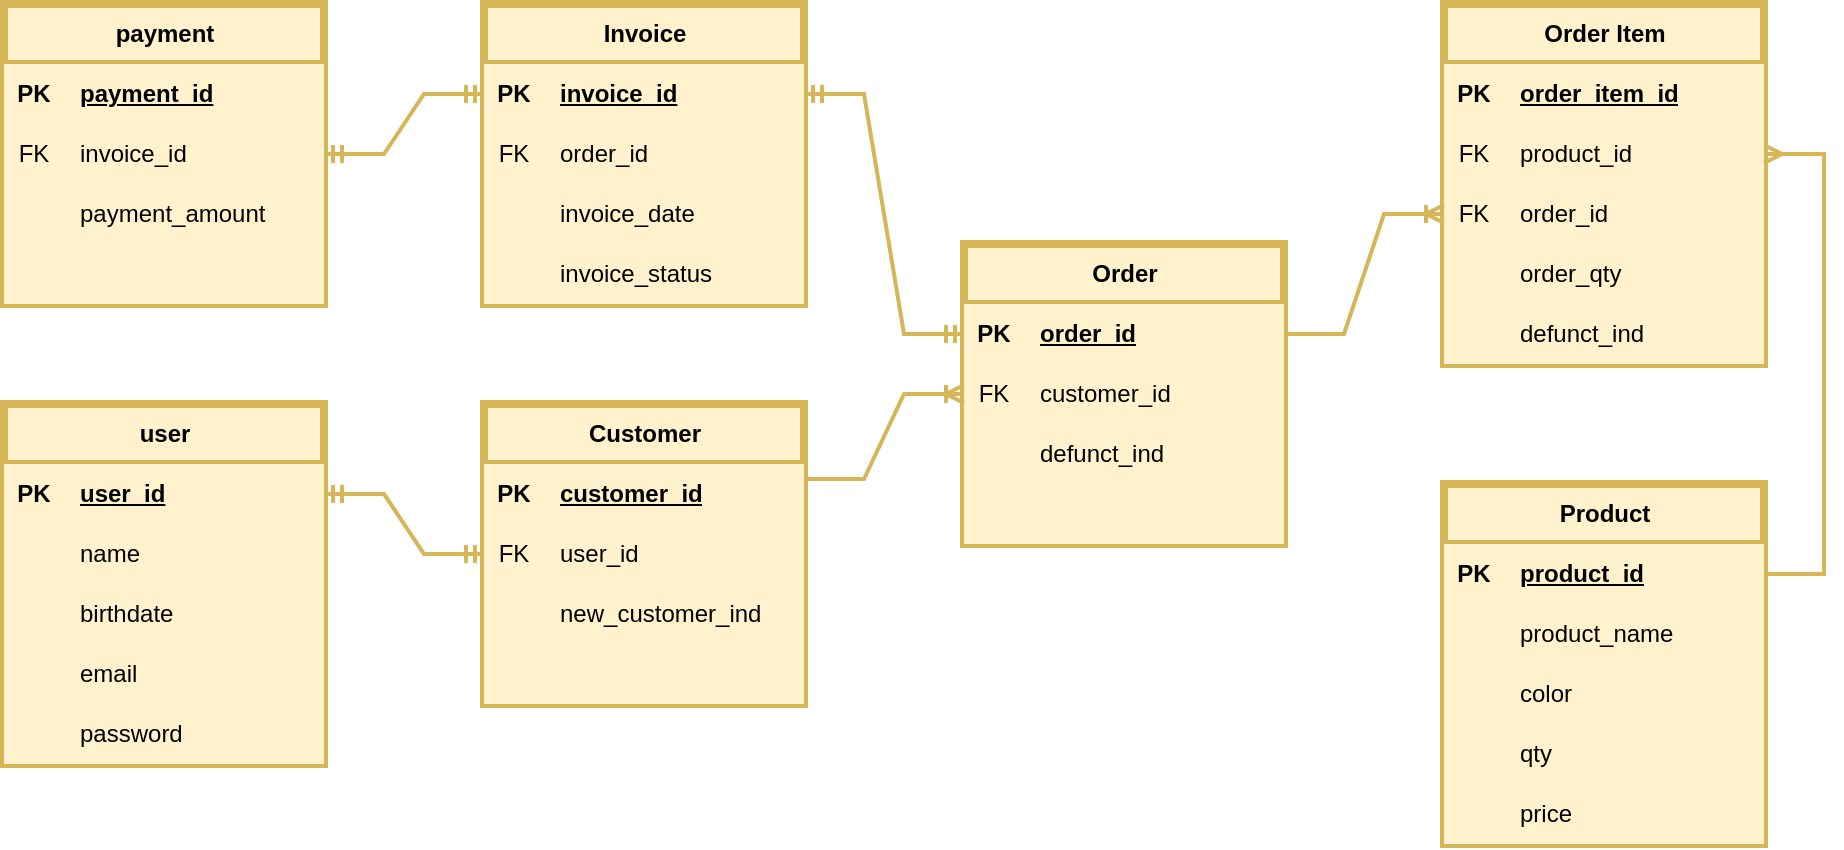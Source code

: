 <mxfile version="21.8.2" type="device">
  <diagram id="R2lEEEUBdFMjLlhIrx00" name="Page-1">
    <mxGraphModel dx="1434" dy="1882" grid="1" gridSize="10" guides="1" tooltips="1" connect="1" arrows="1" fold="1" page="1" pageScale="1" pageWidth="850" pageHeight="1100" math="0" shadow="0" extFonts="Permanent Marker^https://fonts.googleapis.com/css?family=Permanent+Marker">
      <root>
        <mxCell id="0" />
        <mxCell id="1" parent="0" />
        <mxCell id="4XVo7cDBPZ7Jt_iflsg9-9" value="Order" style="shape=table;startSize=30;container=1;collapsible=1;childLayout=tableLayout;fixedRows=1;rowLines=0;fontStyle=1;align=center;resizeLast=1;html=1;fillColor=#fff2cc;strokeColor=#d6b656;strokeWidth=4;" parent="1" vertex="1">
          <mxGeometry x="720" y="-240" width="160" height="150" as="geometry" />
        </mxCell>
        <mxCell id="4XVo7cDBPZ7Jt_iflsg9-10" value="" style="shape=tableRow;horizontal=0;startSize=0;swimlaneHead=0;swimlaneBody=0;fillColor=#fff2cc;collapsible=0;dropTarget=0;points=[[0,0.5],[1,0.5]];portConstraint=eastwest;top=0;left=0;right=0;bottom=1;strokeColor=#d6b656;strokeWidth=4;" parent="4XVo7cDBPZ7Jt_iflsg9-9" vertex="1">
          <mxGeometry y="30" width="160" height="30" as="geometry" />
        </mxCell>
        <mxCell id="4XVo7cDBPZ7Jt_iflsg9-11" value="PK" style="shape=partialRectangle;connectable=0;fillColor=#fff2cc;top=0;left=0;bottom=0;right=0;fontStyle=1;overflow=hidden;whiteSpace=wrap;html=1;strokeColor=#d6b656;strokeWidth=4;" parent="4XVo7cDBPZ7Jt_iflsg9-10" vertex="1">
          <mxGeometry width="30" height="30" as="geometry">
            <mxRectangle width="30" height="30" as="alternateBounds" />
          </mxGeometry>
        </mxCell>
        <mxCell id="4XVo7cDBPZ7Jt_iflsg9-12" value="order_id" style="shape=partialRectangle;connectable=0;fillColor=#fff2cc;top=0;left=0;bottom=0;right=0;align=left;spacingLeft=6;fontStyle=5;overflow=hidden;whiteSpace=wrap;html=1;strokeColor=#d6b656;strokeWidth=4;" parent="4XVo7cDBPZ7Jt_iflsg9-10" vertex="1">
          <mxGeometry x="30" width="130" height="30" as="geometry">
            <mxRectangle width="130" height="30" as="alternateBounds" />
          </mxGeometry>
        </mxCell>
        <mxCell id="4XVo7cDBPZ7Jt_iflsg9-13" value="" style="shape=tableRow;horizontal=0;startSize=0;swimlaneHead=0;swimlaneBody=0;fillColor=#fff2cc;collapsible=0;dropTarget=0;points=[[0,0.5],[1,0.5]];portConstraint=eastwest;top=0;left=0;right=0;bottom=0;strokeColor=#d6b656;strokeWidth=4;" parent="4XVo7cDBPZ7Jt_iflsg9-9" vertex="1">
          <mxGeometry y="60" width="160" height="30" as="geometry" />
        </mxCell>
        <mxCell id="4XVo7cDBPZ7Jt_iflsg9-14" value="FK" style="shape=partialRectangle;connectable=0;fillColor=#fff2cc;top=0;left=0;bottom=0;right=0;editable=1;overflow=hidden;whiteSpace=wrap;html=1;strokeColor=#d6b656;strokeWidth=4;" parent="4XVo7cDBPZ7Jt_iflsg9-13" vertex="1">
          <mxGeometry width="30" height="30" as="geometry">
            <mxRectangle width="30" height="30" as="alternateBounds" />
          </mxGeometry>
        </mxCell>
        <mxCell id="4XVo7cDBPZ7Jt_iflsg9-15" value="customer_id" style="shape=partialRectangle;connectable=0;fillColor=#fff2cc;top=0;left=0;bottom=0;right=0;align=left;spacingLeft=6;overflow=hidden;whiteSpace=wrap;html=1;strokeColor=#d6b656;strokeWidth=4;" parent="4XVo7cDBPZ7Jt_iflsg9-13" vertex="1">
          <mxGeometry x="30" width="130" height="30" as="geometry">
            <mxRectangle width="130" height="30" as="alternateBounds" />
          </mxGeometry>
        </mxCell>
        <mxCell id="4XVo7cDBPZ7Jt_iflsg9-16" value="" style="shape=tableRow;horizontal=0;startSize=0;swimlaneHead=0;swimlaneBody=0;fillColor=#fff2cc;collapsible=0;dropTarget=0;points=[[0,0.5],[1,0.5]];portConstraint=eastwest;top=0;left=0;right=0;bottom=0;strokeColor=#d6b656;strokeWidth=4;" parent="4XVo7cDBPZ7Jt_iflsg9-9" vertex="1">
          <mxGeometry y="90" width="160" height="30" as="geometry" />
        </mxCell>
        <mxCell id="4XVo7cDBPZ7Jt_iflsg9-17" value="" style="shape=partialRectangle;connectable=0;fillColor=#fff2cc;top=0;left=0;bottom=0;right=0;editable=1;overflow=hidden;whiteSpace=wrap;html=1;strokeColor=#d6b656;strokeWidth=4;" parent="4XVo7cDBPZ7Jt_iflsg9-16" vertex="1">
          <mxGeometry width="30" height="30" as="geometry">
            <mxRectangle width="30" height="30" as="alternateBounds" />
          </mxGeometry>
        </mxCell>
        <mxCell id="4XVo7cDBPZ7Jt_iflsg9-18" value="defunct_ind" style="shape=partialRectangle;connectable=0;fillColor=#fff2cc;top=0;left=0;bottom=0;right=0;align=left;spacingLeft=6;overflow=hidden;whiteSpace=wrap;html=1;strokeColor=#d6b656;strokeWidth=4;" parent="4XVo7cDBPZ7Jt_iflsg9-16" vertex="1">
          <mxGeometry x="30" width="130" height="30" as="geometry">
            <mxRectangle width="130" height="30" as="alternateBounds" />
          </mxGeometry>
        </mxCell>
        <mxCell id="4XVo7cDBPZ7Jt_iflsg9-19" value="" style="shape=tableRow;horizontal=0;startSize=0;swimlaneHead=0;swimlaneBody=0;fillColor=#fff2cc;collapsible=0;dropTarget=0;points=[[0,0.5],[1,0.5]];portConstraint=eastwest;top=0;left=0;right=0;bottom=0;strokeColor=#d6b656;strokeWidth=4;" parent="4XVo7cDBPZ7Jt_iflsg9-9" vertex="1">
          <mxGeometry y="120" width="160" height="30" as="geometry" />
        </mxCell>
        <mxCell id="4XVo7cDBPZ7Jt_iflsg9-20" value="" style="shape=partialRectangle;connectable=0;fillColor=#fff2cc;top=0;left=0;bottom=0;right=0;editable=1;overflow=hidden;whiteSpace=wrap;html=1;strokeColor=#d6b656;strokeWidth=4;" parent="4XVo7cDBPZ7Jt_iflsg9-19" vertex="1">
          <mxGeometry width="30" height="30" as="geometry">
            <mxRectangle width="30" height="30" as="alternateBounds" />
          </mxGeometry>
        </mxCell>
        <mxCell id="4XVo7cDBPZ7Jt_iflsg9-21" value="" style="shape=partialRectangle;connectable=0;fillColor=#fff2cc;top=0;left=0;bottom=0;right=0;align=left;spacingLeft=6;overflow=hidden;whiteSpace=wrap;html=1;strokeColor=#d6b656;strokeWidth=4;" parent="4XVo7cDBPZ7Jt_iflsg9-19" vertex="1">
          <mxGeometry x="30" width="130" height="30" as="geometry">
            <mxRectangle width="130" height="30" as="alternateBounds" />
          </mxGeometry>
        </mxCell>
        <mxCell id="4XVo7cDBPZ7Jt_iflsg9-22" value="Customer" style="shape=table;startSize=30;container=1;collapsible=1;childLayout=tableLayout;fixedRows=1;rowLines=0;fontStyle=1;align=center;resizeLast=1;html=1;fillColor=#fff2cc;strokeColor=#d6b656;strokeWidth=4;" parent="1" vertex="1">
          <mxGeometry x="480" y="-160" width="160" height="150" as="geometry" />
        </mxCell>
        <mxCell id="4XVo7cDBPZ7Jt_iflsg9-23" value="" style="shape=tableRow;horizontal=0;startSize=0;swimlaneHead=0;swimlaneBody=0;fillColor=#fff2cc;collapsible=0;dropTarget=0;points=[[0,0.5],[1,0.5]];portConstraint=eastwest;top=0;left=0;right=0;bottom=1;strokeColor=#d6b656;strokeWidth=4;" parent="4XVo7cDBPZ7Jt_iflsg9-22" vertex="1">
          <mxGeometry y="30" width="160" height="30" as="geometry" />
        </mxCell>
        <mxCell id="4XVo7cDBPZ7Jt_iflsg9-24" value="PK" style="shape=partialRectangle;connectable=0;fillColor=#fff2cc;top=0;left=0;bottom=0;right=0;fontStyle=1;overflow=hidden;whiteSpace=wrap;html=1;strokeColor=#d6b656;strokeWidth=4;" parent="4XVo7cDBPZ7Jt_iflsg9-23" vertex="1">
          <mxGeometry width="30" height="30" as="geometry">
            <mxRectangle width="30" height="30" as="alternateBounds" />
          </mxGeometry>
        </mxCell>
        <mxCell id="4XVo7cDBPZ7Jt_iflsg9-25" value="customer_id" style="shape=partialRectangle;connectable=0;fillColor=#fff2cc;top=0;left=0;bottom=0;right=0;align=left;spacingLeft=6;fontStyle=5;overflow=hidden;whiteSpace=wrap;html=1;strokeColor=#d6b656;strokeWidth=4;" parent="4XVo7cDBPZ7Jt_iflsg9-23" vertex="1">
          <mxGeometry x="30" width="130" height="30" as="geometry">
            <mxRectangle width="130" height="30" as="alternateBounds" />
          </mxGeometry>
        </mxCell>
        <mxCell id="4XVo7cDBPZ7Jt_iflsg9-26" value="" style="shape=tableRow;horizontal=0;startSize=0;swimlaneHead=0;swimlaneBody=0;fillColor=#fff2cc;collapsible=0;dropTarget=0;points=[[0,0.5],[1,0.5]];portConstraint=eastwest;top=0;left=0;right=0;bottom=0;strokeColor=#d6b656;strokeWidth=4;" parent="4XVo7cDBPZ7Jt_iflsg9-22" vertex="1">
          <mxGeometry y="60" width="160" height="30" as="geometry" />
        </mxCell>
        <mxCell id="4XVo7cDBPZ7Jt_iflsg9-27" value="FK" style="shape=partialRectangle;connectable=0;fillColor=#fff2cc;top=0;left=0;bottom=0;right=0;editable=1;overflow=hidden;whiteSpace=wrap;html=1;strokeColor=#d6b656;strokeWidth=4;" parent="4XVo7cDBPZ7Jt_iflsg9-26" vertex="1">
          <mxGeometry width="30" height="30" as="geometry">
            <mxRectangle width="30" height="30" as="alternateBounds" />
          </mxGeometry>
        </mxCell>
        <mxCell id="4XVo7cDBPZ7Jt_iflsg9-28" value="user_id" style="shape=partialRectangle;connectable=0;fillColor=#fff2cc;top=0;left=0;bottom=0;right=0;align=left;spacingLeft=6;overflow=hidden;whiteSpace=wrap;html=1;strokeColor=#d6b656;strokeWidth=4;" parent="4XVo7cDBPZ7Jt_iflsg9-26" vertex="1">
          <mxGeometry x="30" width="130" height="30" as="geometry">
            <mxRectangle width="130" height="30" as="alternateBounds" />
          </mxGeometry>
        </mxCell>
        <mxCell id="4XVo7cDBPZ7Jt_iflsg9-29" value="" style="shape=tableRow;horizontal=0;startSize=0;swimlaneHead=0;swimlaneBody=0;fillColor=#fff2cc;collapsible=0;dropTarget=0;points=[[0,0.5],[1,0.5]];portConstraint=eastwest;top=0;left=0;right=0;bottom=0;strokeColor=#d6b656;strokeWidth=4;" parent="4XVo7cDBPZ7Jt_iflsg9-22" vertex="1">
          <mxGeometry y="90" width="160" height="30" as="geometry" />
        </mxCell>
        <mxCell id="4XVo7cDBPZ7Jt_iflsg9-30" value="" style="shape=partialRectangle;connectable=0;fillColor=#fff2cc;top=0;left=0;bottom=0;right=0;editable=1;overflow=hidden;whiteSpace=wrap;html=1;strokeColor=#d6b656;strokeWidth=4;" parent="4XVo7cDBPZ7Jt_iflsg9-29" vertex="1">
          <mxGeometry width="30" height="30" as="geometry">
            <mxRectangle width="30" height="30" as="alternateBounds" />
          </mxGeometry>
        </mxCell>
        <mxCell id="4XVo7cDBPZ7Jt_iflsg9-31" value="new_customer_ind" style="shape=partialRectangle;connectable=0;fillColor=#fff2cc;top=0;left=0;bottom=0;right=0;align=left;spacingLeft=6;overflow=hidden;whiteSpace=wrap;html=1;strokeColor=#d6b656;strokeWidth=4;" parent="4XVo7cDBPZ7Jt_iflsg9-29" vertex="1">
          <mxGeometry x="30" width="130" height="30" as="geometry">
            <mxRectangle width="130" height="30" as="alternateBounds" />
          </mxGeometry>
        </mxCell>
        <mxCell id="4XVo7cDBPZ7Jt_iflsg9-32" value="" style="shape=tableRow;horizontal=0;startSize=0;swimlaneHead=0;swimlaneBody=0;fillColor=#fff2cc;collapsible=0;dropTarget=0;points=[[0,0.5],[1,0.5]];portConstraint=eastwest;top=0;left=0;right=0;bottom=0;strokeColor=#d6b656;strokeWidth=4;" parent="4XVo7cDBPZ7Jt_iflsg9-22" vertex="1">
          <mxGeometry y="120" width="160" height="30" as="geometry" />
        </mxCell>
        <mxCell id="4XVo7cDBPZ7Jt_iflsg9-33" value="" style="shape=partialRectangle;connectable=0;fillColor=#fff2cc;top=0;left=0;bottom=0;right=0;editable=1;overflow=hidden;whiteSpace=wrap;html=1;strokeColor=#d6b656;strokeWidth=4;" parent="4XVo7cDBPZ7Jt_iflsg9-32" vertex="1">
          <mxGeometry width="30" height="30" as="geometry">
            <mxRectangle width="30" height="30" as="alternateBounds" />
          </mxGeometry>
        </mxCell>
        <mxCell id="4XVo7cDBPZ7Jt_iflsg9-34" value="" style="shape=partialRectangle;connectable=0;fillColor=#fff2cc;top=0;left=0;bottom=0;right=0;align=left;spacingLeft=6;overflow=hidden;whiteSpace=wrap;html=1;strokeColor=#d6b656;strokeWidth=4;" parent="4XVo7cDBPZ7Jt_iflsg9-32" vertex="1">
          <mxGeometry x="30" width="130" height="30" as="geometry">
            <mxRectangle width="130" height="30" as="alternateBounds" />
          </mxGeometry>
        </mxCell>
        <mxCell id="4XVo7cDBPZ7Jt_iflsg9-35" value="user" style="shape=table;startSize=30;container=1;collapsible=1;childLayout=tableLayout;fixedRows=0;rowLines=0;fontStyle=1;align=center;resizeLast=0;html=1;fillColor=#fff2cc;strokeColor=#d6b656;strokeWidth=4;" parent="1" vertex="1">
          <mxGeometry x="240" y="-160" width="160" height="180" as="geometry">
            <mxRectangle x="360" y="-40" width="70" height="30" as="alternateBounds" />
          </mxGeometry>
        </mxCell>
        <mxCell id="4XVo7cDBPZ7Jt_iflsg9-36" value="" style="shape=tableRow;horizontal=0;startSize=0;swimlaneHead=0;swimlaneBody=0;fillColor=#fff2cc;collapsible=0;dropTarget=0;points=[[0,0.5],[1,0.5]];portConstraint=eastwest;top=0;left=0;right=0;bottom=1;strokeColor=#d6b656;strokeWidth=4;" parent="4XVo7cDBPZ7Jt_iflsg9-35" vertex="1">
          <mxGeometry y="30" width="160" height="30" as="geometry" />
        </mxCell>
        <mxCell id="4XVo7cDBPZ7Jt_iflsg9-37" value="PK" style="shape=partialRectangle;connectable=0;fillColor=#fff2cc;top=0;left=0;bottom=0;right=0;fontStyle=1;overflow=hidden;whiteSpace=wrap;html=1;strokeColor=#d6b656;strokeWidth=4;" parent="4XVo7cDBPZ7Jt_iflsg9-36" vertex="1">
          <mxGeometry width="30" height="30" as="geometry">
            <mxRectangle width="30" height="30" as="alternateBounds" />
          </mxGeometry>
        </mxCell>
        <mxCell id="4XVo7cDBPZ7Jt_iflsg9-38" value="user_id" style="shape=partialRectangle;connectable=0;fillColor=#fff2cc;top=0;left=0;bottom=0;right=0;align=left;spacingLeft=6;fontStyle=5;overflow=hidden;whiteSpace=wrap;html=1;strokeColor=#d6b656;strokeWidth=4;" parent="4XVo7cDBPZ7Jt_iflsg9-36" vertex="1">
          <mxGeometry x="30" width="130" height="30" as="geometry">
            <mxRectangle width="130" height="30" as="alternateBounds" />
          </mxGeometry>
        </mxCell>
        <mxCell id="4XVo7cDBPZ7Jt_iflsg9-39" value="" style="shape=tableRow;horizontal=0;startSize=0;swimlaneHead=0;swimlaneBody=0;fillColor=#fff2cc;collapsible=0;dropTarget=0;points=[[0,0.5],[1,0.5]];portConstraint=eastwest;top=0;left=0;right=0;bottom=0;strokeColor=#d6b656;strokeWidth=4;" parent="4XVo7cDBPZ7Jt_iflsg9-35" vertex="1">
          <mxGeometry y="60" width="160" height="30" as="geometry" />
        </mxCell>
        <mxCell id="4XVo7cDBPZ7Jt_iflsg9-40" value="" style="shape=partialRectangle;connectable=0;fillColor=#fff2cc;top=0;left=0;bottom=0;right=0;editable=1;overflow=hidden;whiteSpace=wrap;html=1;strokeColor=#d6b656;strokeWidth=4;" parent="4XVo7cDBPZ7Jt_iflsg9-39" vertex="1">
          <mxGeometry width="30" height="30" as="geometry">
            <mxRectangle width="30" height="30" as="alternateBounds" />
          </mxGeometry>
        </mxCell>
        <mxCell id="4XVo7cDBPZ7Jt_iflsg9-41" value="name" style="shape=partialRectangle;connectable=0;fillColor=#fff2cc;top=0;left=0;bottom=0;right=0;align=left;spacingLeft=6;overflow=hidden;whiteSpace=wrap;html=1;strokeColor=#d6b656;strokeWidth=4;" parent="4XVo7cDBPZ7Jt_iflsg9-39" vertex="1">
          <mxGeometry x="30" width="130" height="30" as="geometry">
            <mxRectangle width="130" height="30" as="alternateBounds" />
          </mxGeometry>
        </mxCell>
        <mxCell id="4XVo7cDBPZ7Jt_iflsg9-42" value="" style="shape=tableRow;horizontal=0;startSize=0;swimlaneHead=0;swimlaneBody=0;fillColor=#fff2cc;collapsible=0;dropTarget=0;points=[[0,0.5],[1,0.5]];portConstraint=eastwest;top=0;left=0;right=0;bottom=0;strokeColor=#d6b656;strokeWidth=4;" parent="4XVo7cDBPZ7Jt_iflsg9-35" vertex="1">
          <mxGeometry y="90" width="160" height="30" as="geometry" />
        </mxCell>
        <mxCell id="4XVo7cDBPZ7Jt_iflsg9-43" value="" style="shape=partialRectangle;connectable=0;fillColor=#fff2cc;top=0;left=0;bottom=0;right=0;editable=1;overflow=hidden;whiteSpace=wrap;html=1;strokeColor=#d6b656;strokeWidth=4;" parent="4XVo7cDBPZ7Jt_iflsg9-42" vertex="1">
          <mxGeometry width="30" height="30" as="geometry">
            <mxRectangle width="30" height="30" as="alternateBounds" />
          </mxGeometry>
        </mxCell>
        <mxCell id="4XVo7cDBPZ7Jt_iflsg9-44" value="birthdate" style="shape=partialRectangle;connectable=0;fillColor=#fff2cc;top=0;left=0;bottom=0;right=0;align=left;spacingLeft=6;overflow=hidden;whiteSpace=wrap;html=1;strokeColor=#d6b656;strokeWidth=4;" parent="4XVo7cDBPZ7Jt_iflsg9-42" vertex="1">
          <mxGeometry x="30" width="130" height="30" as="geometry">
            <mxRectangle width="130" height="30" as="alternateBounds" />
          </mxGeometry>
        </mxCell>
        <mxCell id="4XVo7cDBPZ7Jt_iflsg9-45" value="" style="shape=tableRow;horizontal=0;startSize=0;swimlaneHead=0;swimlaneBody=0;fillColor=#fff2cc;collapsible=0;dropTarget=0;points=[[0,0.5],[1,0.5]];portConstraint=eastwest;top=0;left=0;right=0;bottom=0;strokeColor=#d6b656;strokeWidth=4;" parent="4XVo7cDBPZ7Jt_iflsg9-35" vertex="1">
          <mxGeometry y="120" width="160" height="30" as="geometry" />
        </mxCell>
        <mxCell id="4XVo7cDBPZ7Jt_iflsg9-46" value="" style="shape=partialRectangle;connectable=0;fillColor=#fff2cc;top=0;left=0;bottom=0;right=0;editable=1;overflow=hidden;whiteSpace=wrap;html=1;strokeColor=#d6b656;strokeWidth=4;" parent="4XVo7cDBPZ7Jt_iflsg9-45" vertex="1">
          <mxGeometry width="30" height="30" as="geometry">
            <mxRectangle width="30" height="30" as="alternateBounds" />
          </mxGeometry>
        </mxCell>
        <mxCell id="4XVo7cDBPZ7Jt_iflsg9-47" value="&lt;div&gt;email&lt;/div&gt;" style="shape=partialRectangle;connectable=0;fillColor=#fff2cc;top=0;left=0;bottom=0;right=0;align=left;spacingLeft=6;overflow=hidden;whiteSpace=wrap;html=1;strokeColor=#d6b656;strokeWidth=4;" parent="4XVo7cDBPZ7Jt_iflsg9-45" vertex="1">
          <mxGeometry x="30" width="130" height="30" as="geometry">
            <mxRectangle width="130" height="30" as="alternateBounds" />
          </mxGeometry>
        </mxCell>
        <mxCell id="4XVo7cDBPZ7Jt_iflsg9-78" style="shape=tableRow;horizontal=0;startSize=0;swimlaneHead=0;swimlaneBody=0;fillColor=#fff2cc;collapsible=0;dropTarget=0;points=[[0,0.5],[1,0.5]];portConstraint=eastwest;top=0;left=0;right=0;bottom=0;strokeColor=#d6b656;strokeWidth=4;" parent="4XVo7cDBPZ7Jt_iflsg9-35" vertex="1">
          <mxGeometry y="150" width="160" height="30" as="geometry" />
        </mxCell>
        <mxCell id="4XVo7cDBPZ7Jt_iflsg9-79" style="shape=partialRectangle;connectable=0;fillColor=#fff2cc;top=0;left=0;bottom=0;right=0;editable=1;overflow=hidden;whiteSpace=wrap;html=1;strokeColor=#d6b656;strokeWidth=4;" parent="4XVo7cDBPZ7Jt_iflsg9-78" vertex="1">
          <mxGeometry width="30" height="30" as="geometry">
            <mxRectangle width="30" height="30" as="alternateBounds" />
          </mxGeometry>
        </mxCell>
        <mxCell id="4XVo7cDBPZ7Jt_iflsg9-80" value="password" style="shape=partialRectangle;connectable=0;fillColor=#fff2cc;top=0;left=0;bottom=0;right=0;align=left;spacingLeft=6;overflow=hidden;whiteSpace=wrap;html=1;strokeColor=#d6b656;strokeWidth=4;" parent="4XVo7cDBPZ7Jt_iflsg9-78" vertex="1">
          <mxGeometry x="30" width="130" height="30" as="geometry">
            <mxRectangle width="130" height="30" as="alternateBounds" />
          </mxGeometry>
        </mxCell>
        <mxCell id="4XVo7cDBPZ7Jt_iflsg9-81" value="Order Item" style="shape=table;startSize=30;container=1;collapsible=1;childLayout=tableLayout;fixedRows=1;rowLines=0;fontStyle=1;align=center;resizeLast=1;html=1;fillColor=#fff2cc;strokeColor=#d6b656;strokeWidth=4;" parent="1" vertex="1">
          <mxGeometry x="960" y="-360" width="160" height="180" as="geometry" />
        </mxCell>
        <mxCell id="4XVo7cDBPZ7Jt_iflsg9-82" value="" style="shape=tableRow;horizontal=0;startSize=0;swimlaneHead=0;swimlaneBody=0;fillColor=#fff2cc;collapsible=0;dropTarget=0;points=[[0,0.5],[1,0.5]];portConstraint=eastwest;top=0;left=0;right=0;bottom=1;strokeColor=#d6b656;strokeWidth=4;" parent="4XVo7cDBPZ7Jt_iflsg9-81" vertex="1">
          <mxGeometry y="30" width="160" height="30" as="geometry" />
        </mxCell>
        <mxCell id="4XVo7cDBPZ7Jt_iflsg9-83" value="PK" style="shape=partialRectangle;connectable=0;fillColor=#fff2cc;top=0;left=0;bottom=0;right=0;fontStyle=1;overflow=hidden;whiteSpace=wrap;html=1;strokeColor=#d6b656;strokeWidth=4;" parent="4XVo7cDBPZ7Jt_iflsg9-82" vertex="1">
          <mxGeometry width="30" height="30" as="geometry">
            <mxRectangle width="30" height="30" as="alternateBounds" />
          </mxGeometry>
        </mxCell>
        <mxCell id="4XVo7cDBPZ7Jt_iflsg9-84" value="order_item_id" style="shape=partialRectangle;connectable=0;fillColor=#fff2cc;top=0;left=0;bottom=0;right=0;align=left;spacingLeft=6;fontStyle=5;overflow=hidden;whiteSpace=wrap;html=1;strokeColor=#d6b656;strokeWidth=4;" parent="4XVo7cDBPZ7Jt_iflsg9-82" vertex="1">
          <mxGeometry x="30" width="130" height="30" as="geometry">
            <mxRectangle width="130" height="30" as="alternateBounds" />
          </mxGeometry>
        </mxCell>
        <mxCell id="4XVo7cDBPZ7Jt_iflsg9-85" value="" style="shape=tableRow;horizontal=0;startSize=0;swimlaneHead=0;swimlaneBody=0;fillColor=#fff2cc;collapsible=0;dropTarget=0;points=[[0,0.5],[1,0.5]];portConstraint=eastwest;top=0;left=0;right=0;bottom=0;strokeColor=#d6b656;strokeWidth=4;" parent="4XVo7cDBPZ7Jt_iflsg9-81" vertex="1">
          <mxGeometry y="60" width="160" height="30" as="geometry" />
        </mxCell>
        <mxCell id="4XVo7cDBPZ7Jt_iflsg9-86" value="FK" style="shape=partialRectangle;connectable=0;fillColor=#fff2cc;top=0;left=0;bottom=0;right=0;editable=1;overflow=hidden;whiteSpace=wrap;html=1;strokeColor=#d6b656;strokeWidth=4;" parent="4XVo7cDBPZ7Jt_iflsg9-85" vertex="1">
          <mxGeometry width="30" height="30" as="geometry">
            <mxRectangle width="30" height="30" as="alternateBounds" />
          </mxGeometry>
        </mxCell>
        <mxCell id="4XVo7cDBPZ7Jt_iflsg9-87" value="product_id" style="shape=partialRectangle;connectable=0;fillColor=#fff2cc;top=0;left=0;bottom=0;right=0;align=left;spacingLeft=6;overflow=hidden;whiteSpace=wrap;html=1;strokeColor=#d6b656;strokeWidth=4;" parent="4XVo7cDBPZ7Jt_iflsg9-85" vertex="1">
          <mxGeometry x="30" width="130" height="30" as="geometry">
            <mxRectangle width="130" height="30" as="alternateBounds" />
          </mxGeometry>
        </mxCell>
        <mxCell id="4XVo7cDBPZ7Jt_iflsg9-88" value="" style="shape=tableRow;horizontal=0;startSize=0;swimlaneHead=0;swimlaneBody=0;fillColor=#fff2cc;collapsible=0;dropTarget=0;points=[[0,0.5],[1,0.5]];portConstraint=eastwest;top=0;left=0;right=0;bottom=0;strokeColor=#d6b656;strokeWidth=4;" parent="4XVo7cDBPZ7Jt_iflsg9-81" vertex="1">
          <mxGeometry y="90" width="160" height="30" as="geometry" />
        </mxCell>
        <mxCell id="4XVo7cDBPZ7Jt_iflsg9-89" value="FK" style="shape=partialRectangle;connectable=0;fillColor=#fff2cc;top=0;left=0;bottom=0;right=0;editable=1;overflow=hidden;whiteSpace=wrap;html=1;strokeColor=#d6b656;strokeWidth=4;" parent="4XVo7cDBPZ7Jt_iflsg9-88" vertex="1">
          <mxGeometry width="30" height="30" as="geometry">
            <mxRectangle width="30" height="30" as="alternateBounds" />
          </mxGeometry>
        </mxCell>
        <mxCell id="4XVo7cDBPZ7Jt_iflsg9-90" value="order_id" style="shape=partialRectangle;connectable=0;fillColor=#fff2cc;top=0;left=0;bottom=0;right=0;align=left;spacingLeft=6;overflow=hidden;whiteSpace=wrap;html=1;strokeColor=#d6b656;strokeWidth=4;" parent="4XVo7cDBPZ7Jt_iflsg9-88" vertex="1">
          <mxGeometry x="30" width="130" height="30" as="geometry">
            <mxRectangle width="130" height="30" as="alternateBounds" />
          </mxGeometry>
        </mxCell>
        <mxCell id="4XVo7cDBPZ7Jt_iflsg9-91" value="" style="shape=tableRow;horizontal=0;startSize=0;swimlaneHead=0;swimlaneBody=0;fillColor=#fff2cc;collapsible=0;dropTarget=0;points=[[0,0.5],[1,0.5]];portConstraint=eastwest;top=0;left=0;right=0;bottom=0;strokeColor=#d6b656;strokeWidth=4;" parent="4XVo7cDBPZ7Jt_iflsg9-81" vertex="1">
          <mxGeometry y="120" width="160" height="30" as="geometry" />
        </mxCell>
        <mxCell id="4XVo7cDBPZ7Jt_iflsg9-92" value="" style="shape=partialRectangle;connectable=0;fillColor=#fff2cc;top=0;left=0;bottom=0;right=0;editable=1;overflow=hidden;whiteSpace=wrap;html=1;strokeColor=#d6b656;strokeWidth=4;" parent="4XVo7cDBPZ7Jt_iflsg9-91" vertex="1">
          <mxGeometry width="30" height="30" as="geometry">
            <mxRectangle width="30" height="30" as="alternateBounds" />
          </mxGeometry>
        </mxCell>
        <mxCell id="4XVo7cDBPZ7Jt_iflsg9-93" value="order_qty" style="shape=partialRectangle;connectable=0;fillColor=#fff2cc;top=0;left=0;bottom=0;right=0;align=left;spacingLeft=6;overflow=hidden;whiteSpace=wrap;html=1;strokeColor=#d6b656;strokeWidth=4;" parent="4XVo7cDBPZ7Jt_iflsg9-91" vertex="1">
          <mxGeometry x="30" width="130" height="30" as="geometry">
            <mxRectangle width="130" height="30" as="alternateBounds" />
          </mxGeometry>
        </mxCell>
        <mxCell id="4XVo7cDBPZ7Jt_iflsg9-144" style="shape=tableRow;horizontal=0;startSize=0;swimlaneHead=0;swimlaneBody=0;fillColor=#fff2cc;collapsible=0;dropTarget=0;points=[[0,0.5],[1,0.5]];portConstraint=eastwest;top=0;left=0;right=0;bottom=0;strokeColor=#d6b656;strokeWidth=4;" parent="4XVo7cDBPZ7Jt_iflsg9-81" vertex="1">
          <mxGeometry y="150" width="160" height="30" as="geometry" />
        </mxCell>
        <mxCell id="4XVo7cDBPZ7Jt_iflsg9-145" style="shape=partialRectangle;connectable=0;fillColor=#fff2cc;top=0;left=0;bottom=0;right=0;editable=1;overflow=hidden;whiteSpace=wrap;html=1;strokeColor=#d6b656;strokeWidth=4;" parent="4XVo7cDBPZ7Jt_iflsg9-144" vertex="1">
          <mxGeometry width="30" height="30" as="geometry">
            <mxRectangle width="30" height="30" as="alternateBounds" />
          </mxGeometry>
        </mxCell>
        <mxCell id="4XVo7cDBPZ7Jt_iflsg9-146" value="defunct_ind" style="shape=partialRectangle;connectable=0;fillColor=#fff2cc;top=0;left=0;bottom=0;right=0;align=left;spacingLeft=6;overflow=hidden;whiteSpace=wrap;html=1;strokeColor=#d6b656;strokeWidth=4;" parent="4XVo7cDBPZ7Jt_iflsg9-144" vertex="1">
          <mxGeometry x="30" width="130" height="30" as="geometry">
            <mxRectangle width="130" height="30" as="alternateBounds" />
          </mxGeometry>
        </mxCell>
        <mxCell id="4XVo7cDBPZ7Jt_iflsg9-94" value="Product" style="shape=table;startSize=30;container=1;collapsible=1;childLayout=tableLayout;fixedRows=1;rowLines=0;fontStyle=1;align=center;resizeLast=1;html=1;fillColor=#fff2cc;strokeColor=#d6b656;strokeWidth=4;" parent="1" vertex="1">
          <mxGeometry x="960" y="-120" width="160" height="180" as="geometry" />
        </mxCell>
        <mxCell id="4XVo7cDBPZ7Jt_iflsg9-95" value="" style="shape=tableRow;horizontal=0;startSize=0;swimlaneHead=0;swimlaneBody=0;fillColor=#fff2cc;collapsible=0;dropTarget=0;points=[[0,0.5],[1,0.5]];portConstraint=eastwest;top=0;left=0;right=0;bottom=1;strokeColor=#d6b656;strokeWidth=4;" parent="4XVo7cDBPZ7Jt_iflsg9-94" vertex="1">
          <mxGeometry y="30" width="160" height="30" as="geometry" />
        </mxCell>
        <mxCell id="4XVo7cDBPZ7Jt_iflsg9-96" value="PK" style="shape=partialRectangle;connectable=0;fillColor=#fff2cc;top=0;left=0;bottom=0;right=0;fontStyle=1;overflow=hidden;whiteSpace=wrap;html=1;strokeColor=#d6b656;strokeWidth=4;" parent="4XVo7cDBPZ7Jt_iflsg9-95" vertex="1">
          <mxGeometry width="30" height="30" as="geometry">
            <mxRectangle width="30" height="30" as="alternateBounds" />
          </mxGeometry>
        </mxCell>
        <mxCell id="4XVo7cDBPZ7Jt_iflsg9-97" value="product_id" style="shape=partialRectangle;connectable=0;fillColor=#fff2cc;top=0;left=0;bottom=0;right=0;align=left;spacingLeft=6;fontStyle=5;overflow=hidden;whiteSpace=wrap;html=1;strokeColor=#d6b656;strokeWidth=4;" parent="4XVo7cDBPZ7Jt_iflsg9-95" vertex="1">
          <mxGeometry x="30" width="130" height="30" as="geometry">
            <mxRectangle width="130" height="30" as="alternateBounds" />
          </mxGeometry>
        </mxCell>
        <mxCell id="4XVo7cDBPZ7Jt_iflsg9-98" value="" style="shape=tableRow;horizontal=0;startSize=0;swimlaneHead=0;swimlaneBody=0;fillColor=#fff2cc;collapsible=0;dropTarget=0;points=[[0,0.5],[1,0.5]];portConstraint=eastwest;top=0;left=0;right=0;bottom=0;strokeColor=#d6b656;strokeWidth=4;" parent="4XVo7cDBPZ7Jt_iflsg9-94" vertex="1">
          <mxGeometry y="60" width="160" height="30" as="geometry" />
        </mxCell>
        <mxCell id="4XVo7cDBPZ7Jt_iflsg9-99" value="" style="shape=partialRectangle;connectable=0;fillColor=#fff2cc;top=0;left=0;bottom=0;right=0;editable=1;overflow=hidden;whiteSpace=wrap;html=1;strokeColor=#d6b656;strokeWidth=4;" parent="4XVo7cDBPZ7Jt_iflsg9-98" vertex="1">
          <mxGeometry width="30" height="30" as="geometry">
            <mxRectangle width="30" height="30" as="alternateBounds" />
          </mxGeometry>
        </mxCell>
        <mxCell id="4XVo7cDBPZ7Jt_iflsg9-100" value="product_name" style="shape=partialRectangle;connectable=0;fillColor=#fff2cc;top=0;left=0;bottom=0;right=0;align=left;spacingLeft=6;overflow=hidden;whiteSpace=wrap;html=1;strokeColor=#d6b656;strokeWidth=4;" parent="4XVo7cDBPZ7Jt_iflsg9-98" vertex="1">
          <mxGeometry x="30" width="130" height="30" as="geometry">
            <mxRectangle width="130" height="30" as="alternateBounds" />
          </mxGeometry>
        </mxCell>
        <mxCell id="4XVo7cDBPZ7Jt_iflsg9-101" value="" style="shape=tableRow;horizontal=0;startSize=0;swimlaneHead=0;swimlaneBody=0;fillColor=#fff2cc;collapsible=0;dropTarget=0;points=[[0,0.5],[1,0.5]];portConstraint=eastwest;top=0;left=0;right=0;bottom=0;strokeColor=#d6b656;strokeWidth=4;" parent="4XVo7cDBPZ7Jt_iflsg9-94" vertex="1">
          <mxGeometry y="90" width="160" height="30" as="geometry" />
        </mxCell>
        <mxCell id="4XVo7cDBPZ7Jt_iflsg9-102" value="" style="shape=partialRectangle;connectable=0;fillColor=#fff2cc;top=0;left=0;bottom=0;right=0;editable=1;overflow=hidden;whiteSpace=wrap;html=1;strokeColor=#d6b656;strokeWidth=4;" parent="4XVo7cDBPZ7Jt_iflsg9-101" vertex="1">
          <mxGeometry width="30" height="30" as="geometry">
            <mxRectangle width="30" height="30" as="alternateBounds" />
          </mxGeometry>
        </mxCell>
        <mxCell id="4XVo7cDBPZ7Jt_iflsg9-103" value="color" style="shape=partialRectangle;connectable=0;fillColor=#fff2cc;top=0;left=0;bottom=0;right=0;align=left;spacingLeft=6;overflow=hidden;whiteSpace=wrap;html=1;strokeColor=#d6b656;strokeWidth=4;" parent="4XVo7cDBPZ7Jt_iflsg9-101" vertex="1">
          <mxGeometry x="30" width="130" height="30" as="geometry">
            <mxRectangle width="130" height="30" as="alternateBounds" />
          </mxGeometry>
        </mxCell>
        <mxCell id="4XVo7cDBPZ7Jt_iflsg9-104" value="" style="shape=tableRow;horizontal=0;startSize=0;swimlaneHead=0;swimlaneBody=0;fillColor=#fff2cc;collapsible=0;dropTarget=0;points=[[0,0.5],[1,0.5]];portConstraint=eastwest;top=0;left=0;right=0;bottom=0;strokeColor=#d6b656;strokeWidth=4;" parent="4XVo7cDBPZ7Jt_iflsg9-94" vertex="1">
          <mxGeometry y="120" width="160" height="30" as="geometry" />
        </mxCell>
        <mxCell id="4XVo7cDBPZ7Jt_iflsg9-105" value="" style="shape=partialRectangle;connectable=0;fillColor=#fff2cc;top=0;left=0;bottom=0;right=0;editable=1;overflow=hidden;whiteSpace=wrap;html=1;strokeColor=#d6b656;strokeWidth=4;" parent="4XVo7cDBPZ7Jt_iflsg9-104" vertex="1">
          <mxGeometry width="30" height="30" as="geometry">
            <mxRectangle width="30" height="30" as="alternateBounds" />
          </mxGeometry>
        </mxCell>
        <mxCell id="4XVo7cDBPZ7Jt_iflsg9-106" value="qty" style="shape=partialRectangle;connectable=0;fillColor=#fff2cc;top=0;left=0;bottom=0;right=0;align=left;spacingLeft=6;overflow=hidden;whiteSpace=wrap;html=1;strokeColor=#d6b656;strokeWidth=4;" parent="4XVo7cDBPZ7Jt_iflsg9-104" vertex="1">
          <mxGeometry x="30" width="130" height="30" as="geometry">
            <mxRectangle width="130" height="30" as="alternateBounds" />
          </mxGeometry>
        </mxCell>
        <mxCell id="4XVo7cDBPZ7Jt_iflsg9-107" style="shape=tableRow;horizontal=0;startSize=0;swimlaneHead=0;swimlaneBody=0;fillColor=#fff2cc;collapsible=0;dropTarget=0;points=[[0,0.5],[1,0.5]];portConstraint=eastwest;top=0;left=0;right=0;bottom=0;strokeColor=#d6b656;strokeWidth=4;" parent="4XVo7cDBPZ7Jt_iflsg9-94" vertex="1">
          <mxGeometry y="150" width="160" height="30" as="geometry" />
        </mxCell>
        <mxCell id="4XVo7cDBPZ7Jt_iflsg9-108" style="shape=partialRectangle;connectable=0;fillColor=#fff2cc;top=0;left=0;bottom=0;right=0;editable=1;overflow=hidden;whiteSpace=wrap;html=1;strokeColor=#d6b656;strokeWidth=4;" parent="4XVo7cDBPZ7Jt_iflsg9-107" vertex="1">
          <mxGeometry width="30" height="30" as="geometry">
            <mxRectangle width="30" height="30" as="alternateBounds" />
          </mxGeometry>
        </mxCell>
        <mxCell id="4XVo7cDBPZ7Jt_iflsg9-109" value="price" style="shape=partialRectangle;connectable=0;fillColor=#fff2cc;top=0;left=0;bottom=0;right=0;align=left;spacingLeft=6;overflow=hidden;whiteSpace=wrap;html=1;strokeColor=#d6b656;strokeWidth=4;" parent="4XVo7cDBPZ7Jt_iflsg9-107" vertex="1">
          <mxGeometry x="30" width="130" height="30" as="geometry">
            <mxRectangle width="130" height="30" as="alternateBounds" />
          </mxGeometry>
        </mxCell>
        <mxCell id="4XVo7cDBPZ7Jt_iflsg9-110" value="Invoice" style="shape=table;startSize=30;container=1;collapsible=1;childLayout=tableLayout;fixedRows=1;rowLines=0;fontStyle=1;align=center;resizeLast=1;html=1;fillColor=#fff2cc;strokeColor=#d6b656;strokeWidth=4;" parent="1" vertex="1">
          <mxGeometry x="480" y="-360" width="160" height="150" as="geometry" />
        </mxCell>
        <mxCell id="4XVo7cDBPZ7Jt_iflsg9-111" value="" style="shape=tableRow;horizontal=0;startSize=0;swimlaneHead=0;swimlaneBody=0;fillColor=#fff2cc;collapsible=0;dropTarget=0;points=[[0,0.5],[1,0.5]];portConstraint=eastwest;top=0;left=0;right=0;bottom=1;strokeColor=#d6b656;strokeWidth=4;" parent="4XVo7cDBPZ7Jt_iflsg9-110" vertex="1">
          <mxGeometry y="30" width="160" height="30" as="geometry" />
        </mxCell>
        <mxCell id="4XVo7cDBPZ7Jt_iflsg9-112" value="PK" style="shape=partialRectangle;connectable=0;fillColor=#fff2cc;top=0;left=0;bottom=0;right=0;fontStyle=1;overflow=hidden;whiteSpace=wrap;html=1;strokeColor=#d6b656;strokeWidth=4;" parent="4XVo7cDBPZ7Jt_iflsg9-111" vertex="1">
          <mxGeometry width="30" height="30" as="geometry">
            <mxRectangle width="30" height="30" as="alternateBounds" />
          </mxGeometry>
        </mxCell>
        <mxCell id="4XVo7cDBPZ7Jt_iflsg9-113" value="invoice_id" style="shape=partialRectangle;connectable=0;fillColor=#fff2cc;top=0;left=0;bottom=0;right=0;align=left;spacingLeft=6;fontStyle=5;overflow=hidden;whiteSpace=wrap;html=1;strokeColor=#d6b656;strokeWidth=4;" parent="4XVo7cDBPZ7Jt_iflsg9-111" vertex="1">
          <mxGeometry x="30" width="130" height="30" as="geometry">
            <mxRectangle width="130" height="30" as="alternateBounds" />
          </mxGeometry>
        </mxCell>
        <mxCell id="4XVo7cDBPZ7Jt_iflsg9-114" value="" style="shape=tableRow;horizontal=0;startSize=0;swimlaneHead=0;swimlaneBody=0;fillColor=#fff2cc;collapsible=0;dropTarget=0;points=[[0,0.5],[1,0.5]];portConstraint=eastwest;top=0;left=0;right=0;bottom=0;strokeColor=#d6b656;strokeWidth=4;" parent="4XVo7cDBPZ7Jt_iflsg9-110" vertex="1">
          <mxGeometry y="60" width="160" height="30" as="geometry" />
        </mxCell>
        <mxCell id="4XVo7cDBPZ7Jt_iflsg9-115" value="FK" style="shape=partialRectangle;connectable=0;fillColor=#fff2cc;top=0;left=0;bottom=0;right=0;editable=1;overflow=hidden;whiteSpace=wrap;html=1;strokeColor=#d6b656;strokeWidth=4;" parent="4XVo7cDBPZ7Jt_iflsg9-114" vertex="1">
          <mxGeometry width="30" height="30" as="geometry">
            <mxRectangle width="30" height="30" as="alternateBounds" />
          </mxGeometry>
        </mxCell>
        <mxCell id="4XVo7cDBPZ7Jt_iflsg9-116" value="order_id" style="shape=partialRectangle;connectable=0;fillColor=#fff2cc;top=0;left=0;bottom=0;right=0;align=left;spacingLeft=6;overflow=hidden;whiteSpace=wrap;html=1;strokeColor=#d6b656;strokeWidth=4;" parent="4XVo7cDBPZ7Jt_iflsg9-114" vertex="1">
          <mxGeometry x="30" width="130" height="30" as="geometry">
            <mxRectangle width="130" height="30" as="alternateBounds" />
          </mxGeometry>
        </mxCell>
        <mxCell id="4XVo7cDBPZ7Jt_iflsg9-117" value="" style="shape=tableRow;horizontal=0;startSize=0;swimlaneHead=0;swimlaneBody=0;fillColor=#fff2cc;collapsible=0;dropTarget=0;points=[[0,0.5],[1,0.5]];portConstraint=eastwest;top=0;left=0;right=0;bottom=0;strokeColor=#d6b656;strokeWidth=4;" parent="4XVo7cDBPZ7Jt_iflsg9-110" vertex="1">
          <mxGeometry y="90" width="160" height="30" as="geometry" />
        </mxCell>
        <mxCell id="4XVo7cDBPZ7Jt_iflsg9-118" value="" style="shape=partialRectangle;connectable=0;fillColor=#fff2cc;top=0;left=0;bottom=0;right=0;editable=1;overflow=hidden;whiteSpace=wrap;html=1;strokeColor=#d6b656;strokeWidth=4;" parent="4XVo7cDBPZ7Jt_iflsg9-117" vertex="1">
          <mxGeometry width="30" height="30" as="geometry">
            <mxRectangle width="30" height="30" as="alternateBounds" />
          </mxGeometry>
        </mxCell>
        <mxCell id="4XVo7cDBPZ7Jt_iflsg9-119" value="invoice_date" style="shape=partialRectangle;connectable=0;fillColor=#fff2cc;top=0;left=0;bottom=0;right=0;align=left;spacingLeft=6;overflow=hidden;whiteSpace=wrap;html=1;strokeColor=#d6b656;strokeWidth=4;" parent="4XVo7cDBPZ7Jt_iflsg9-117" vertex="1">
          <mxGeometry x="30" width="130" height="30" as="geometry">
            <mxRectangle width="130" height="30" as="alternateBounds" />
          </mxGeometry>
        </mxCell>
        <mxCell id="4XVo7cDBPZ7Jt_iflsg9-120" value="" style="shape=tableRow;horizontal=0;startSize=0;swimlaneHead=0;swimlaneBody=0;fillColor=#fff2cc;collapsible=0;dropTarget=0;points=[[0,0.5],[1,0.5]];portConstraint=eastwest;top=0;left=0;right=0;bottom=0;strokeColor=#d6b656;strokeWidth=4;" parent="4XVo7cDBPZ7Jt_iflsg9-110" vertex="1">
          <mxGeometry y="120" width="160" height="30" as="geometry" />
        </mxCell>
        <mxCell id="4XVo7cDBPZ7Jt_iflsg9-121" value="" style="shape=partialRectangle;connectable=0;fillColor=#fff2cc;top=0;left=0;bottom=0;right=0;editable=1;overflow=hidden;whiteSpace=wrap;html=1;strokeColor=#d6b656;strokeWidth=4;" parent="4XVo7cDBPZ7Jt_iflsg9-120" vertex="1">
          <mxGeometry width="30" height="30" as="geometry">
            <mxRectangle width="30" height="30" as="alternateBounds" />
          </mxGeometry>
        </mxCell>
        <mxCell id="4XVo7cDBPZ7Jt_iflsg9-122" value="invoice_status" style="shape=partialRectangle;connectable=0;fillColor=#fff2cc;top=0;left=0;bottom=0;right=0;align=left;spacingLeft=6;overflow=hidden;whiteSpace=wrap;html=1;strokeColor=#d6b656;strokeWidth=4;" parent="4XVo7cDBPZ7Jt_iflsg9-120" vertex="1">
          <mxGeometry x="30" width="130" height="30" as="geometry">
            <mxRectangle width="130" height="30" as="alternateBounds" />
          </mxGeometry>
        </mxCell>
        <mxCell id="4XVo7cDBPZ7Jt_iflsg9-123" value="payment" style="shape=table;startSize=30;container=1;collapsible=1;childLayout=tableLayout;fixedRows=1;rowLines=0;fontStyle=1;align=center;resizeLast=1;html=1;fillColor=#fff2cc;strokeColor=#d6b656;strokeWidth=4;" parent="1" vertex="1">
          <mxGeometry x="240" y="-360" width="160" height="150" as="geometry" />
        </mxCell>
        <mxCell id="4XVo7cDBPZ7Jt_iflsg9-124" value="" style="shape=tableRow;horizontal=0;startSize=0;swimlaneHead=0;swimlaneBody=0;fillColor=#fff2cc;collapsible=0;dropTarget=0;points=[[0,0.5],[1,0.5]];portConstraint=eastwest;top=0;left=0;right=0;bottom=1;strokeColor=#d6b656;strokeWidth=4;" parent="4XVo7cDBPZ7Jt_iflsg9-123" vertex="1">
          <mxGeometry y="30" width="160" height="30" as="geometry" />
        </mxCell>
        <mxCell id="4XVo7cDBPZ7Jt_iflsg9-125" value="PK" style="shape=partialRectangle;connectable=0;fillColor=#fff2cc;top=0;left=0;bottom=0;right=0;fontStyle=1;overflow=hidden;whiteSpace=wrap;html=1;strokeColor=#d6b656;strokeWidth=4;" parent="4XVo7cDBPZ7Jt_iflsg9-124" vertex="1">
          <mxGeometry width="30" height="30" as="geometry">
            <mxRectangle width="30" height="30" as="alternateBounds" />
          </mxGeometry>
        </mxCell>
        <mxCell id="4XVo7cDBPZ7Jt_iflsg9-126" value="payment_id" style="shape=partialRectangle;connectable=0;fillColor=#fff2cc;top=0;left=0;bottom=0;right=0;align=left;spacingLeft=6;fontStyle=5;overflow=hidden;whiteSpace=wrap;html=1;strokeColor=#d6b656;strokeWidth=4;" parent="4XVo7cDBPZ7Jt_iflsg9-124" vertex="1">
          <mxGeometry x="30" width="130" height="30" as="geometry">
            <mxRectangle width="130" height="30" as="alternateBounds" />
          </mxGeometry>
        </mxCell>
        <mxCell id="4XVo7cDBPZ7Jt_iflsg9-127" value="" style="shape=tableRow;horizontal=0;startSize=0;swimlaneHead=0;swimlaneBody=0;fillColor=#fff2cc;collapsible=0;dropTarget=0;points=[[0,0.5],[1,0.5]];portConstraint=eastwest;top=0;left=0;right=0;bottom=0;strokeColor=#d6b656;strokeWidth=4;" parent="4XVo7cDBPZ7Jt_iflsg9-123" vertex="1">
          <mxGeometry y="60" width="160" height="30" as="geometry" />
        </mxCell>
        <mxCell id="4XVo7cDBPZ7Jt_iflsg9-128" value="FK" style="shape=partialRectangle;connectable=0;fillColor=#fff2cc;top=0;left=0;bottom=0;right=0;editable=1;overflow=hidden;whiteSpace=wrap;html=1;strokeColor=#d6b656;strokeWidth=4;" parent="4XVo7cDBPZ7Jt_iflsg9-127" vertex="1">
          <mxGeometry width="30" height="30" as="geometry">
            <mxRectangle width="30" height="30" as="alternateBounds" />
          </mxGeometry>
        </mxCell>
        <mxCell id="4XVo7cDBPZ7Jt_iflsg9-129" value="invoice_id" style="shape=partialRectangle;connectable=0;fillColor=#fff2cc;top=0;left=0;bottom=0;right=0;align=left;spacingLeft=6;overflow=hidden;whiteSpace=wrap;html=1;strokeColor=#d6b656;strokeWidth=4;" parent="4XVo7cDBPZ7Jt_iflsg9-127" vertex="1">
          <mxGeometry x="30" width="130" height="30" as="geometry">
            <mxRectangle width="130" height="30" as="alternateBounds" />
          </mxGeometry>
        </mxCell>
        <mxCell id="4XVo7cDBPZ7Jt_iflsg9-130" value="" style="shape=tableRow;horizontal=0;startSize=0;swimlaneHead=0;swimlaneBody=0;fillColor=#fff2cc;collapsible=0;dropTarget=0;points=[[0,0.5],[1,0.5]];portConstraint=eastwest;top=0;left=0;right=0;bottom=0;strokeColor=#d6b656;strokeWidth=4;" parent="4XVo7cDBPZ7Jt_iflsg9-123" vertex="1">
          <mxGeometry y="90" width="160" height="30" as="geometry" />
        </mxCell>
        <mxCell id="4XVo7cDBPZ7Jt_iflsg9-131" value="" style="shape=partialRectangle;connectable=0;fillColor=#fff2cc;top=0;left=0;bottom=0;right=0;editable=1;overflow=hidden;whiteSpace=wrap;html=1;strokeColor=#d6b656;strokeWidth=4;" parent="4XVo7cDBPZ7Jt_iflsg9-130" vertex="1">
          <mxGeometry width="30" height="30" as="geometry">
            <mxRectangle width="30" height="30" as="alternateBounds" />
          </mxGeometry>
        </mxCell>
        <mxCell id="4XVo7cDBPZ7Jt_iflsg9-132" value="payment_amount" style="shape=partialRectangle;connectable=0;fillColor=#fff2cc;top=0;left=0;bottom=0;right=0;align=left;spacingLeft=6;overflow=hidden;whiteSpace=wrap;html=1;strokeColor=#d6b656;strokeWidth=4;" parent="4XVo7cDBPZ7Jt_iflsg9-130" vertex="1">
          <mxGeometry x="30" width="130" height="30" as="geometry">
            <mxRectangle width="130" height="30" as="alternateBounds" />
          </mxGeometry>
        </mxCell>
        <mxCell id="4XVo7cDBPZ7Jt_iflsg9-133" value="" style="shape=tableRow;horizontal=0;startSize=0;swimlaneHead=0;swimlaneBody=0;fillColor=#fff2cc;collapsible=0;dropTarget=0;points=[[0,0.5],[1,0.5]];portConstraint=eastwest;top=0;left=0;right=0;bottom=0;strokeColor=#d6b656;strokeWidth=4;" parent="4XVo7cDBPZ7Jt_iflsg9-123" vertex="1">
          <mxGeometry y="120" width="160" height="30" as="geometry" />
        </mxCell>
        <mxCell id="4XVo7cDBPZ7Jt_iflsg9-134" value="" style="shape=partialRectangle;connectable=0;fillColor=#fff2cc;top=0;left=0;bottom=0;right=0;editable=1;overflow=hidden;whiteSpace=wrap;html=1;strokeColor=#d6b656;strokeWidth=4;" parent="4XVo7cDBPZ7Jt_iflsg9-133" vertex="1">
          <mxGeometry width="30" height="30" as="geometry">
            <mxRectangle width="30" height="30" as="alternateBounds" />
          </mxGeometry>
        </mxCell>
        <mxCell id="4XVo7cDBPZ7Jt_iflsg9-135" value="" style="shape=partialRectangle;connectable=0;fillColor=#fff2cc;top=0;left=0;bottom=0;right=0;align=left;spacingLeft=6;overflow=hidden;whiteSpace=wrap;html=1;strokeColor=#d6b656;strokeWidth=4;" parent="4XVo7cDBPZ7Jt_iflsg9-133" vertex="1">
          <mxGeometry x="30" width="130" height="30" as="geometry">
            <mxRectangle width="130" height="30" as="alternateBounds" />
          </mxGeometry>
        </mxCell>
        <mxCell id="4XVo7cDBPZ7Jt_iflsg9-141" value="" style="edgeStyle=entityRelationEdgeStyle;fontSize=12;html=1;endArrow=ERmandOne;startArrow=ERmandOne;rounded=0;exitX=1;exitY=0.5;exitDx=0;exitDy=0;entryX=0;entryY=0.5;entryDx=0;entryDy=0;fillColor=#fff2cc;strokeColor=#d6b656;strokeWidth=2;" parent="1" source="4XVo7cDBPZ7Jt_iflsg9-36" target="4XVo7cDBPZ7Jt_iflsg9-26" edge="1">
          <mxGeometry width="100" height="100" relative="1" as="geometry">
            <mxPoint x="570" y="110" as="sourcePoint" />
            <mxPoint x="670" y="10" as="targetPoint" />
          </mxGeometry>
        </mxCell>
        <mxCell id="4XVo7cDBPZ7Jt_iflsg9-142" value="" style="edgeStyle=entityRelationEdgeStyle;fontSize=12;html=1;endArrow=ERoneToMany;rounded=0;exitX=1;exitY=0.25;exitDx=0;exitDy=0;fillColor=#fff2cc;strokeColor=#d6b656;strokeWidth=2;" parent="1" source="4XVo7cDBPZ7Jt_iflsg9-22" target="4XVo7cDBPZ7Jt_iflsg9-13" edge="1">
          <mxGeometry width="100" height="100" relative="1" as="geometry">
            <mxPoint x="570" y="110" as="sourcePoint" />
            <mxPoint x="670" y="10" as="targetPoint" />
          </mxGeometry>
        </mxCell>
        <mxCell id="4XVo7cDBPZ7Jt_iflsg9-143" value="" style="edgeStyle=entityRelationEdgeStyle;fontSize=12;html=1;endArrow=ERoneToMany;rounded=0;exitX=1;exitY=0.5;exitDx=0;exitDy=0;fillColor=#fff2cc;strokeColor=#d6b656;strokeWidth=2;" parent="1" source="4XVo7cDBPZ7Jt_iflsg9-10" target="4XVo7cDBPZ7Jt_iflsg9-88" edge="1">
          <mxGeometry width="100" height="100" relative="1" as="geometry">
            <mxPoint x="890" y="-110" as="sourcePoint" />
            <mxPoint x="1130" y="-250" as="targetPoint" />
          </mxGeometry>
        </mxCell>
        <mxCell id="4XVo7cDBPZ7Jt_iflsg9-150" value="" style="edgeStyle=entityRelationEdgeStyle;fontSize=12;html=1;endArrow=ERmandOne;startArrow=ERmandOne;rounded=0;entryX=0;entryY=0.5;entryDx=0;entryDy=0;exitX=1;exitY=0.5;exitDx=0;exitDy=0;fillColor=#fff2cc;strokeColor=#d6b656;strokeWidth=2;" parent="1" source="4XVo7cDBPZ7Jt_iflsg9-127" target="4XVo7cDBPZ7Jt_iflsg9-111" edge="1">
          <mxGeometry width="100" height="100" relative="1" as="geometry">
            <mxPoint x="570" y="-330" as="sourcePoint" />
            <mxPoint x="670" y="-430" as="targetPoint" />
          </mxGeometry>
        </mxCell>
        <mxCell id="4XVo7cDBPZ7Jt_iflsg9-153" value="" style="edgeStyle=entityRelationEdgeStyle;fontSize=12;html=1;endArrow=ERmandOne;startArrow=ERmandOne;rounded=0;exitX=1;exitY=0.5;exitDx=0;exitDy=0;entryX=0;entryY=0.5;entryDx=0;entryDy=0;fillColor=#fff2cc;strokeColor=#d6b656;strokeWidth=2;" parent="1" source="4XVo7cDBPZ7Jt_iflsg9-111" target="4XVo7cDBPZ7Jt_iflsg9-10" edge="1">
          <mxGeometry width="100" height="100" relative="1" as="geometry">
            <mxPoint x="660" y="110" as="sourcePoint" />
            <mxPoint x="760" y="10" as="targetPoint" />
          </mxGeometry>
        </mxCell>
        <mxCell id="4XVo7cDBPZ7Jt_iflsg9-154" value="" style="edgeStyle=entityRelationEdgeStyle;fontSize=12;html=1;endArrow=ERmany;rounded=0;exitX=1;exitY=0.5;exitDx=0;exitDy=0;fillColor=#fff2cc;strokeColor=#d6b656;strokeWidth=2;" parent="1" source="4XVo7cDBPZ7Jt_iflsg9-95" target="4XVo7cDBPZ7Jt_iflsg9-85" edge="1">
          <mxGeometry width="100" height="100" relative="1" as="geometry">
            <mxPoint x="1180" y="-90" as="sourcePoint" />
            <mxPoint x="1270" y="-230" as="targetPoint" />
            <Array as="points">
              <mxPoint x="1150" y="-150" />
              <mxPoint x="1140" y="-140" />
              <mxPoint x="1160" y="-140" />
            </Array>
          </mxGeometry>
        </mxCell>
      </root>
    </mxGraphModel>
  </diagram>
</mxfile>
